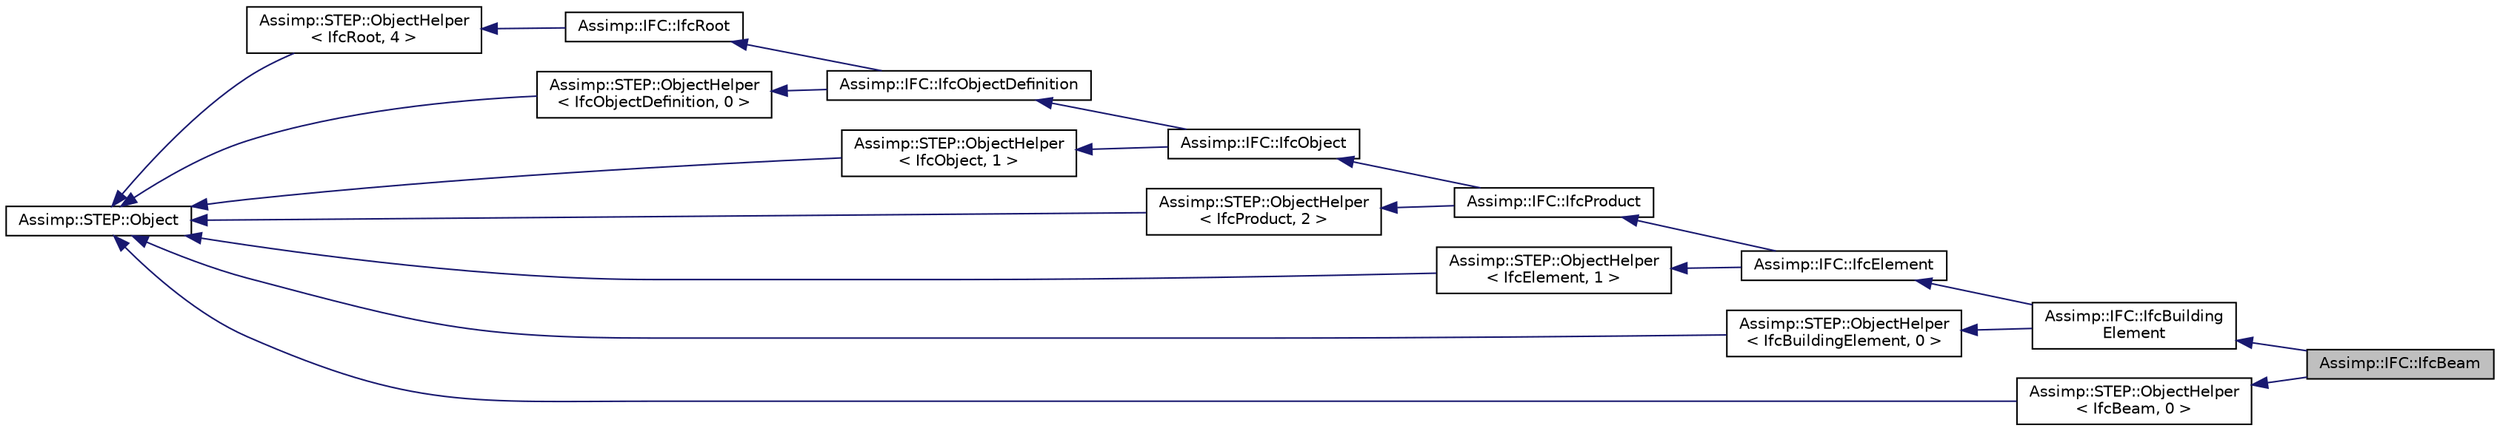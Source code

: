 digraph "Assimp::IFC::IfcBeam"
{
  edge [fontname="Helvetica",fontsize="10",labelfontname="Helvetica",labelfontsize="10"];
  node [fontname="Helvetica",fontsize="10",shape=record];
  rankdir="LR";
  Node1 [label="Assimp::IFC::IfcBeam",height=0.2,width=0.4,color="black", fillcolor="grey75", style="filled", fontcolor="black"];
  Node2 -> Node1 [dir="back",color="midnightblue",fontsize="10",style="solid"];
  Node2 [label="Assimp::IFC::IfcBuilding\lElement",height=0.2,width=0.4,color="black", fillcolor="white", style="filled",URL="$struct_assimp_1_1_i_f_c_1_1_ifc_building_element.html"];
  Node3 -> Node2 [dir="back",color="midnightblue",fontsize="10",style="solid"];
  Node3 [label="Assimp::IFC::IfcElement",height=0.2,width=0.4,color="black", fillcolor="white", style="filled",URL="$struct_assimp_1_1_i_f_c_1_1_ifc_element.html"];
  Node4 -> Node3 [dir="back",color="midnightblue",fontsize="10",style="solid"];
  Node4 [label="Assimp::IFC::IfcProduct",height=0.2,width=0.4,color="black", fillcolor="white", style="filled",URL="$struct_assimp_1_1_i_f_c_1_1_ifc_product.html"];
  Node5 -> Node4 [dir="back",color="midnightblue",fontsize="10",style="solid"];
  Node5 [label="Assimp::IFC::IfcObject",height=0.2,width=0.4,color="black", fillcolor="white", style="filled",URL="$struct_assimp_1_1_i_f_c_1_1_ifc_object.html"];
  Node6 -> Node5 [dir="back",color="midnightblue",fontsize="10",style="solid"];
  Node6 [label="Assimp::IFC::IfcObjectDefinition",height=0.2,width=0.4,color="black", fillcolor="white", style="filled",URL="$struct_assimp_1_1_i_f_c_1_1_ifc_object_definition.html"];
  Node7 -> Node6 [dir="back",color="midnightblue",fontsize="10",style="solid"];
  Node7 [label="Assimp::IFC::IfcRoot",height=0.2,width=0.4,color="black", fillcolor="white", style="filled",URL="$struct_assimp_1_1_i_f_c_1_1_ifc_root.html"];
  Node8 -> Node7 [dir="back",color="midnightblue",fontsize="10",style="solid"];
  Node8 [label="Assimp::STEP::ObjectHelper\l\< IfcRoot, 4 \>",height=0.2,width=0.4,color="black", fillcolor="white", style="filled",URL="$struct_assimp_1_1_s_t_e_p_1_1_object_helper.html"];
  Node9 -> Node8 [dir="back",color="midnightblue",fontsize="10",style="solid"];
  Node9 [label="Assimp::STEP::Object",height=0.2,width=0.4,color="black", fillcolor="white", style="filled",URL="$class_assimp_1_1_s_t_e_p_1_1_object.html"];
  Node10 -> Node6 [dir="back",color="midnightblue",fontsize="10",style="solid"];
  Node10 [label="Assimp::STEP::ObjectHelper\l\< IfcObjectDefinition, 0 \>",height=0.2,width=0.4,color="black", fillcolor="white", style="filled",URL="$struct_assimp_1_1_s_t_e_p_1_1_object_helper.html"];
  Node9 -> Node10 [dir="back",color="midnightblue",fontsize="10",style="solid"];
  Node11 -> Node5 [dir="back",color="midnightblue",fontsize="10",style="solid"];
  Node11 [label="Assimp::STEP::ObjectHelper\l\< IfcObject, 1 \>",height=0.2,width=0.4,color="black", fillcolor="white", style="filled",URL="$struct_assimp_1_1_s_t_e_p_1_1_object_helper.html"];
  Node9 -> Node11 [dir="back",color="midnightblue",fontsize="10",style="solid"];
  Node12 -> Node4 [dir="back",color="midnightblue",fontsize="10",style="solid"];
  Node12 [label="Assimp::STEP::ObjectHelper\l\< IfcProduct, 2 \>",height=0.2,width=0.4,color="black", fillcolor="white", style="filled",URL="$struct_assimp_1_1_s_t_e_p_1_1_object_helper.html"];
  Node9 -> Node12 [dir="back",color="midnightblue",fontsize="10",style="solid"];
  Node13 -> Node3 [dir="back",color="midnightblue",fontsize="10",style="solid"];
  Node13 [label="Assimp::STEP::ObjectHelper\l\< IfcElement, 1 \>",height=0.2,width=0.4,color="black", fillcolor="white", style="filled",URL="$struct_assimp_1_1_s_t_e_p_1_1_object_helper.html"];
  Node9 -> Node13 [dir="back",color="midnightblue",fontsize="10",style="solid"];
  Node14 -> Node2 [dir="back",color="midnightblue",fontsize="10",style="solid"];
  Node14 [label="Assimp::STEP::ObjectHelper\l\< IfcBuildingElement, 0 \>",height=0.2,width=0.4,color="black", fillcolor="white", style="filled",URL="$struct_assimp_1_1_s_t_e_p_1_1_object_helper.html"];
  Node9 -> Node14 [dir="back",color="midnightblue",fontsize="10",style="solid"];
  Node15 -> Node1 [dir="back",color="midnightblue",fontsize="10",style="solid"];
  Node15 [label="Assimp::STEP::ObjectHelper\l\< IfcBeam, 0 \>",height=0.2,width=0.4,color="black", fillcolor="white", style="filled",URL="$struct_assimp_1_1_s_t_e_p_1_1_object_helper.html"];
  Node9 -> Node15 [dir="back",color="midnightblue",fontsize="10",style="solid"];
}
